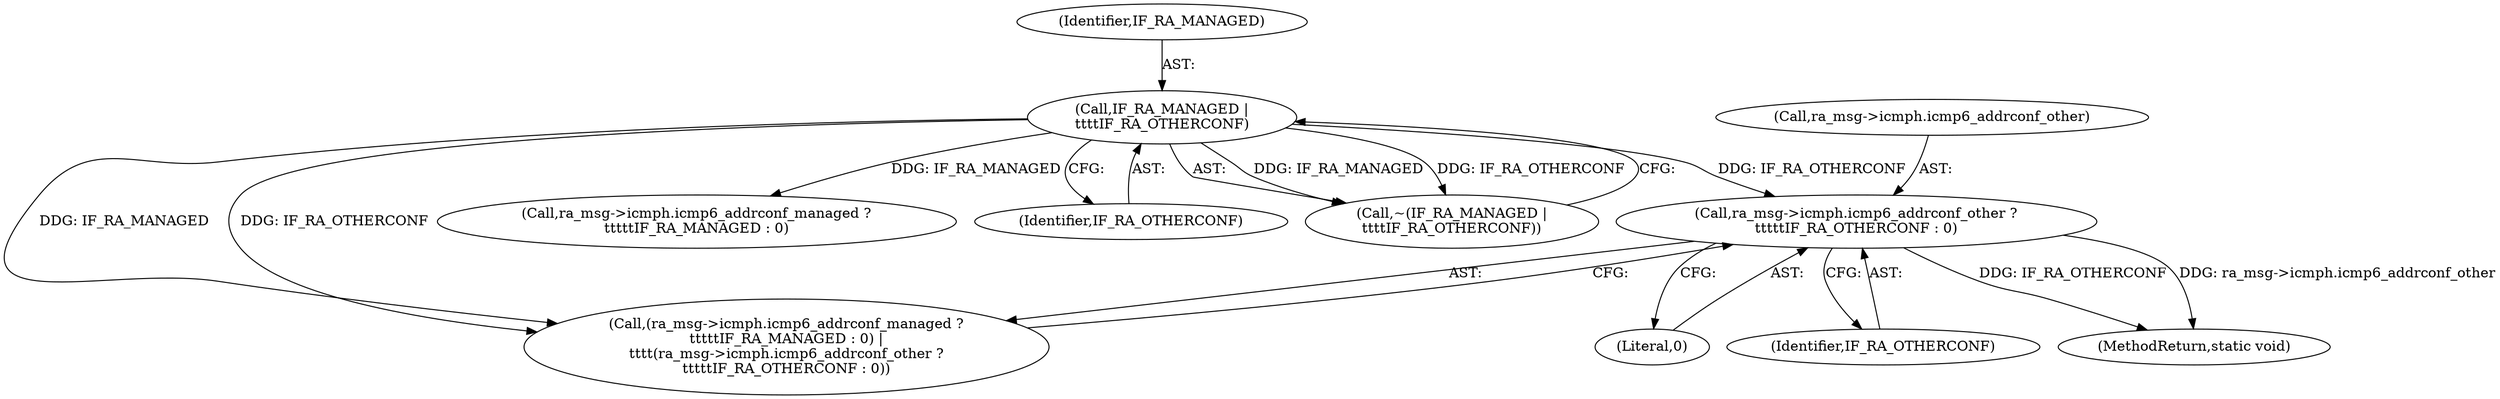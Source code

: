 digraph "0_linux_6fd99094de2b83d1d4c8457f2c83483b2828e75a@pointer" {
"1000304" [label="(Call,ra_msg->icmph.icmp6_addrconf_other ?\n\t\t\t\t\tIF_RA_OTHERCONF : 0)"];
"1000292" [label="(Call,IF_RA_MANAGED |\n\t\t\t\tIF_RA_OTHERCONF)"];
"1001104" [label="(MethodReturn,static void)"];
"1000295" [label="(Call,(ra_msg->icmph.icmp6_addrconf_managed ?\n\t\t\t\t\tIF_RA_MANAGED : 0) |\n\t\t\t\t(ra_msg->icmph.icmp6_addrconf_other ?\n\t\t\t\t\tIF_RA_OTHERCONF : 0))"];
"1000296" [label="(Call,ra_msg->icmph.icmp6_addrconf_managed ?\n\t\t\t\t\tIF_RA_MANAGED : 0)"];
"1000294" [label="(Identifier,IF_RA_OTHERCONF)"];
"1000311" [label="(Literal,0)"];
"1000293" [label="(Identifier,IF_RA_MANAGED)"];
"1000310" [label="(Identifier,IF_RA_OTHERCONF)"];
"1000291" [label="(Call,~(IF_RA_MANAGED |\n\t\t\t\tIF_RA_OTHERCONF))"];
"1000304" [label="(Call,ra_msg->icmph.icmp6_addrconf_other ?\n\t\t\t\t\tIF_RA_OTHERCONF : 0)"];
"1000305" [label="(Call,ra_msg->icmph.icmp6_addrconf_other)"];
"1000292" [label="(Call,IF_RA_MANAGED |\n\t\t\t\tIF_RA_OTHERCONF)"];
"1000304" -> "1000295"  [label="AST: "];
"1000304" -> "1000310"  [label="CFG: "];
"1000304" -> "1000311"  [label="CFG: "];
"1000305" -> "1000304"  [label="AST: "];
"1000310" -> "1000304"  [label="AST: "];
"1000311" -> "1000304"  [label="AST: "];
"1000295" -> "1000304"  [label="CFG: "];
"1000304" -> "1001104"  [label="DDG: IF_RA_OTHERCONF"];
"1000304" -> "1001104"  [label="DDG: ra_msg->icmph.icmp6_addrconf_other"];
"1000292" -> "1000304"  [label="DDG: IF_RA_OTHERCONF"];
"1000292" -> "1000291"  [label="AST: "];
"1000292" -> "1000294"  [label="CFG: "];
"1000293" -> "1000292"  [label="AST: "];
"1000294" -> "1000292"  [label="AST: "];
"1000291" -> "1000292"  [label="CFG: "];
"1000292" -> "1000291"  [label="DDG: IF_RA_MANAGED"];
"1000292" -> "1000291"  [label="DDG: IF_RA_OTHERCONF"];
"1000292" -> "1000295"  [label="DDG: IF_RA_MANAGED"];
"1000292" -> "1000295"  [label="DDG: IF_RA_OTHERCONF"];
"1000292" -> "1000296"  [label="DDG: IF_RA_MANAGED"];
}

